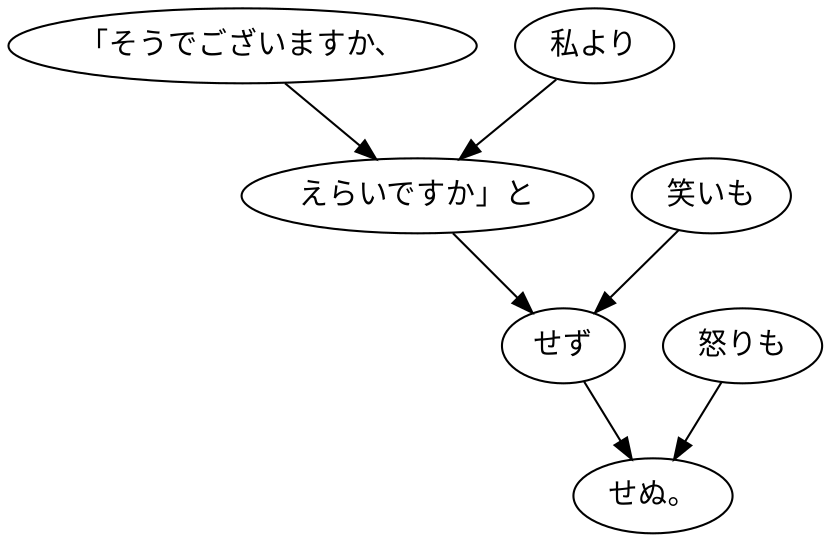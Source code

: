 digraph graph3154 {
	node0 [label="「そうでございますか、"];
	node1 [label="私より"];
	node2 [label="えらいですか」と"];
	node3 [label="笑いも"];
	node4 [label="せず"];
	node5 [label="怒りも"];
	node6 [label="せぬ。"];
	node0 -> node2;
	node1 -> node2;
	node2 -> node4;
	node3 -> node4;
	node4 -> node6;
	node5 -> node6;
}
